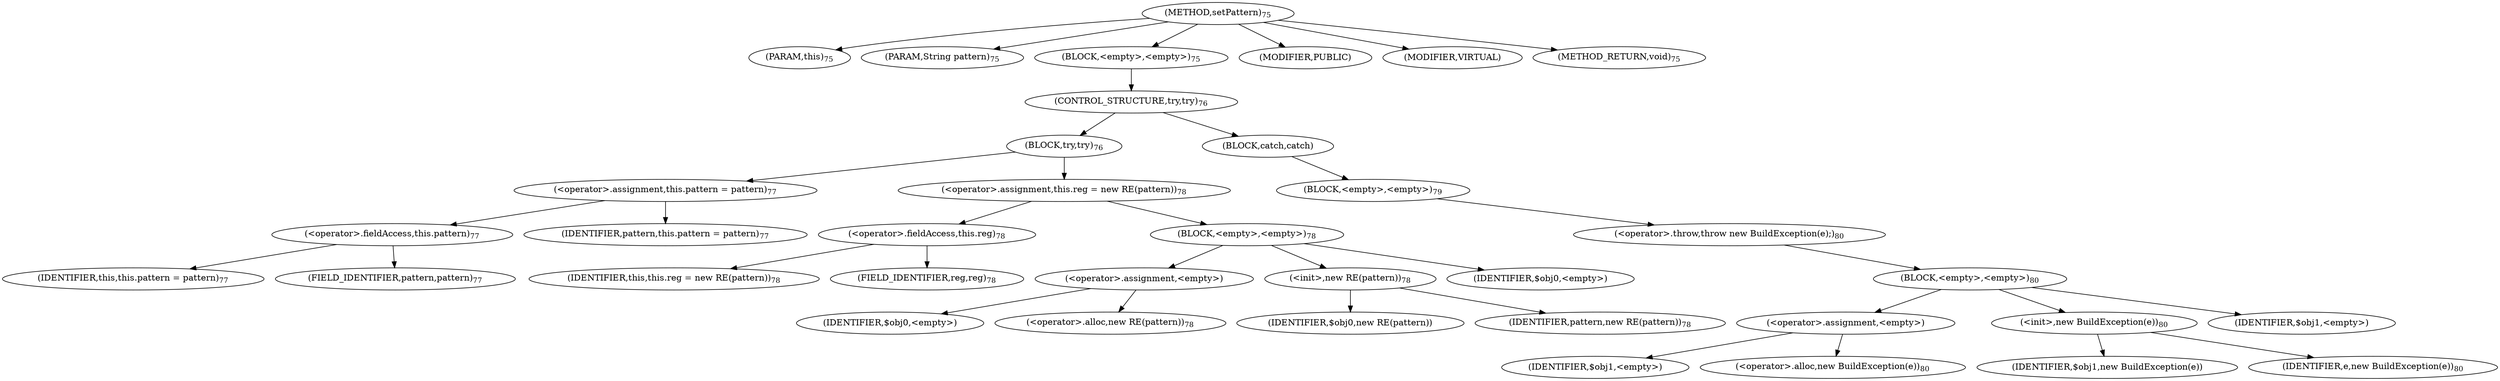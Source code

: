digraph "setPattern" {  
"31" [label = <(METHOD,setPattern)<SUB>75</SUB>> ]
"4" [label = <(PARAM,this)<SUB>75</SUB>> ]
"32" [label = <(PARAM,String pattern)<SUB>75</SUB>> ]
"33" [label = <(BLOCK,&lt;empty&gt;,&lt;empty&gt;)<SUB>75</SUB>> ]
"34" [label = <(CONTROL_STRUCTURE,try,try)<SUB>76</SUB>> ]
"35" [label = <(BLOCK,try,try)<SUB>76</SUB>> ]
"36" [label = <(&lt;operator&gt;.assignment,this.pattern = pattern)<SUB>77</SUB>> ]
"37" [label = <(&lt;operator&gt;.fieldAccess,this.pattern)<SUB>77</SUB>> ]
"3" [label = <(IDENTIFIER,this,this.pattern = pattern)<SUB>77</SUB>> ]
"38" [label = <(FIELD_IDENTIFIER,pattern,pattern)<SUB>77</SUB>> ]
"39" [label = <(IDENTIFIER,pattern,this.pattern = pattern)<SUB>77</SUB>> ]
"40" [label = <(&lt;operator&gt;.assignment,this.reg = new RE(pattern))<SUB>78</SUB>> ]
"41" [label = <(&lt;operator&gt;.fieldAccess,this.reg)<SUB>78</SUB>> ]
"42" [label = <(IDENTIFIER,this,this.reg = new RE(pattern))<SUB>78</SUB>> ]
"43" [label = <(FIELD_IDENTIFIER,reg,reg)<SUB>78</SUB>> ]
"44" [label = <(BLOCK,&lt;empty&gt;,&lt;empty&gt;)<SUB>78</SUB>> ]
"45" [label = <(&lt;operator&gt;.assignment,&lt;empty&gt;)> ]
"46" [label = <(IDENTIFIER,$obj0,&lt;empty&gt;)> ]
"47" [label = <(&lt;operator&gt;.alloc,new RE(pattern))<SUB>78</SUB>> ]
"48" [label = <(&lt;init&gt;,new RE(pattern))<SUB>78</SUB>> ]
"49" [label = <(IDENTIFIER,$obj0,new RE(pattern))> ]
"50" [label = <(IDENTIFIER,pattern,new RE(pattern))<SUB>78</SUB>> ]
"51" [label = <(IDENTIFIER,$obj0,&lt;empty&gt;)> ]
"52" [label = <(BLOCK,catch,catch)> ]
"53" [label = <(BLOCK,&lt;empty&gt;,&lt;empty&gt;)<SUB>79</SUB>> ]
"54" [label = <(&lt;operator&gt;.throw,throw new BuildException(e);)<SUB>80</SUB>> ]
"55" [label = <(BLOCK,&lt;empty&gt;,&lt;empty&gt;)<SUB>80</SUB>> ]
"56" [label = <(&lt;operator&gt;.assignment,&lt;empty&gt;)> ]
"57" [label = <(IDENTIFIER,$obj1,&lt;empty&gt;)> ]
"58" [label = <(&lt;operator&gt;.alloc,new BuildException(e))<SUB>80</SUB>> ]
"59" [label = <(&lt;init&gt;,new BuildException(e))<SUB>80</SUB>> ]
"60" [label = <(IDENTIFIER,$obj1,new BuildException(e))> ]
"61" [label = <(IDENTIFIER,e,new BuildException(e))<SUB>80</SUB>> ]
"62" [label = <(IDENTIFIER,$obj1,&lt;empty&gt;)> ]
"63" [label = <(MODIFIER,PUBLIC)> ]
"64" [label = <(MODIFIER,VIRTUAL)> ]
"65" [label = <(METHOD_RETURN,void)<SUB>75</SUB>> ]
  "31" -> "4" 
  "31" -> "32" 
  "31" -> "33" 
  "31" -> "63" 
  "31" -> "64" 
  "31" -> "65" 
  "33" -> "34" 
  "34" -> "35" 
  "34" -> "52" 
  "35" -> "36" 
  "35" -> "40" 
  "36" -> "37" 
  "36" -> "39" 
  "37" -> "3" 
  "37" -> "38" 
  "40" -> "41" 
  "40" -> "44" 
  "41" -> "42" 
  "41" -> "43" 
  "44" -> "45" 
  "44" -> "48" 
  "44" -> "51" 
  "45" -> "46" 
  "45" -> "47" 
  "48" -> "49" 
  "48" -> "50" 
  "52" -> "53" 
  "53" -> "54" 
  "54" -> "55" 
  "55" -> "56" 
  "55" -> "59" 
  "55" -> "62" 
  "56" -> "57" 
  "56" -> "58" 
  "59" -> "60" 
  "59" -> "61" 
}
